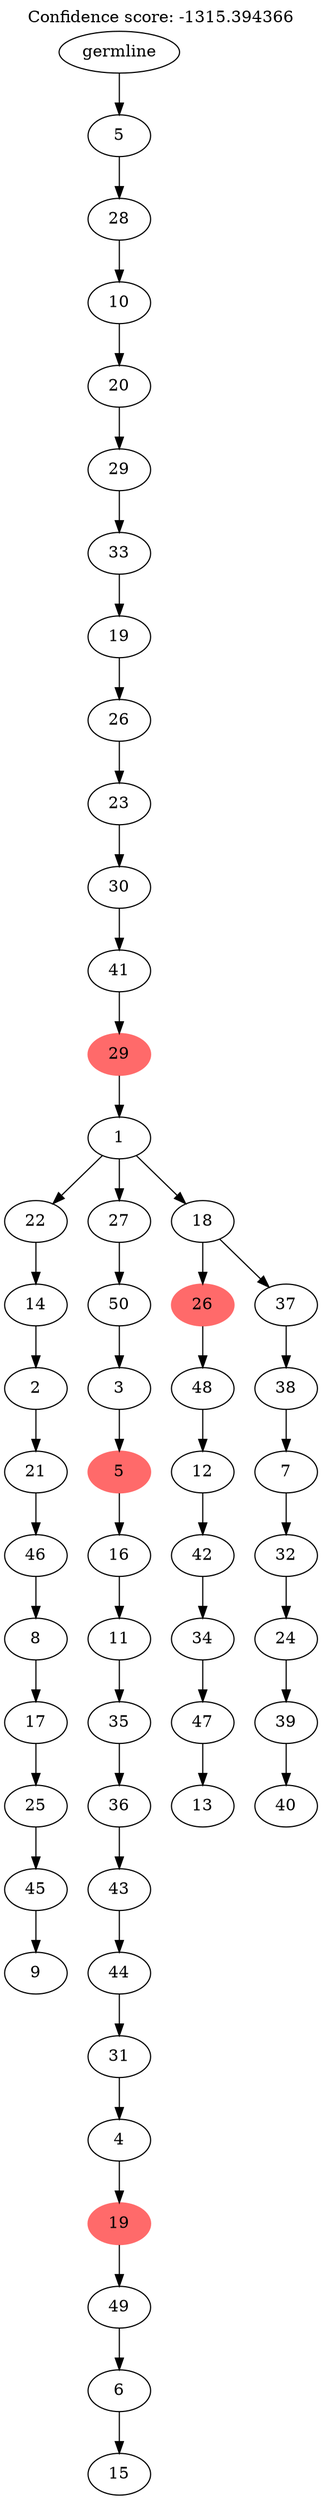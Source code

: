 digraph g {
	"53" -> "54";
	"54" [label="9"];
	"52" -> "53";
	"53" [label="45"];
	"51" -> "52";
	"52" [label="25"];
	"50" -> "51";
	"51" [label="17"];
	"49" -> "50";
	"50" [label="8"];
	"48" -> "49";
	"49" [label="46"];
	"47" -> "48";
	"48" [label="21"];
	"46" -> "47";
	"47" [label="2"];
	"45" -> "46";
	"46" [label="14"];
	"43" -> "44";
	"44" [label="15"];
	"42" -> "43";
	"43" [label="6"];
	"41" -> "42";
	"42" [label="49"];
	"40" -> "41";
	"41" [color=indianred1, style=filled, label="19"];
	"39" -> "40";
	"40" [label="4"];
	"38" -> "39";
	"39" [label="31"];
	"37" -> "38";
	"38" [label="44"];
	"36" -> "37";
	"37" [label="43"];
	"35" -> "36";
	"36" [label="36"];
	"34" -> "35";
	"35" [label="35"];
	"33" -> "34";
	"34" [label="11"];
	"32" -> "33";
	"33" [label="16"];
	"31" -> "32";
	"32" [color=indianred1, style=filled, label="5"];
	"30" -> "31";
	"31" [label="3"];
	"29" -> "30";
	"30" [label="50"];
	"27" -> "28";
	"28" [label="13"];
	"26" -> "27";
	"27" [label="47"];
	"25" -> "26";
	"26" [label="34"];
	"24" -> "25";
	"25" [label="42"];
	"23" -> "24";
	"24" [label="12"];
	"22" -> "23";
	"23" [label="48"];
	"20" -> "21";
	"21" [label="40"];
	"19" -> "20";
	"20" [label="39"];
	"18" -> "19";
	"19" [label="24"];
	"17" -> "18";
	"18" [label="32"];
	"16" -> "17";
	"17" [label="7"];
	"15" -> "16";
	"16" [label="38"];
	"14" -> "15";
	"15" [label="37"];
	"14" -> "22";
	"22" [color=indianred1, style=filled, label="26"];
	"13" -> "14";
	"14" [label="18"];
	"13" -> "29";
	"29" [label="27"];
	"13" -> "45";
	"45" [label="22"];
	"12" -> "13";
	"13" [label="1"];
	"11" -> "12";
	"12" [color=indianred1, style=filled, label="29"];
	"10" -> "11";
	"11" [label="41"];
	"9" -> "10";
	"10" [label="30"];
	"8" -> "9";
	"9" [label="23"];
	"7" -> "8";
	"8" [label="26"];
	"6" -> "7";
	"7" [label="19"];
	"5" -> "6";
	"6" [label="33"];
	"4" -> "5";
	"5" [label="29"];
	"3" -> "4";
	"4" [label="20"];
	"2" -> "3";
	"3" [label="10"];
	"1" -> "2";
	"2" [label="28"];
	"0" -> "1";
	"1" [label="5"];
	"0" [label="germline"];
	labelloc="t";
	label="Confidence score: -1315.394366";
}
